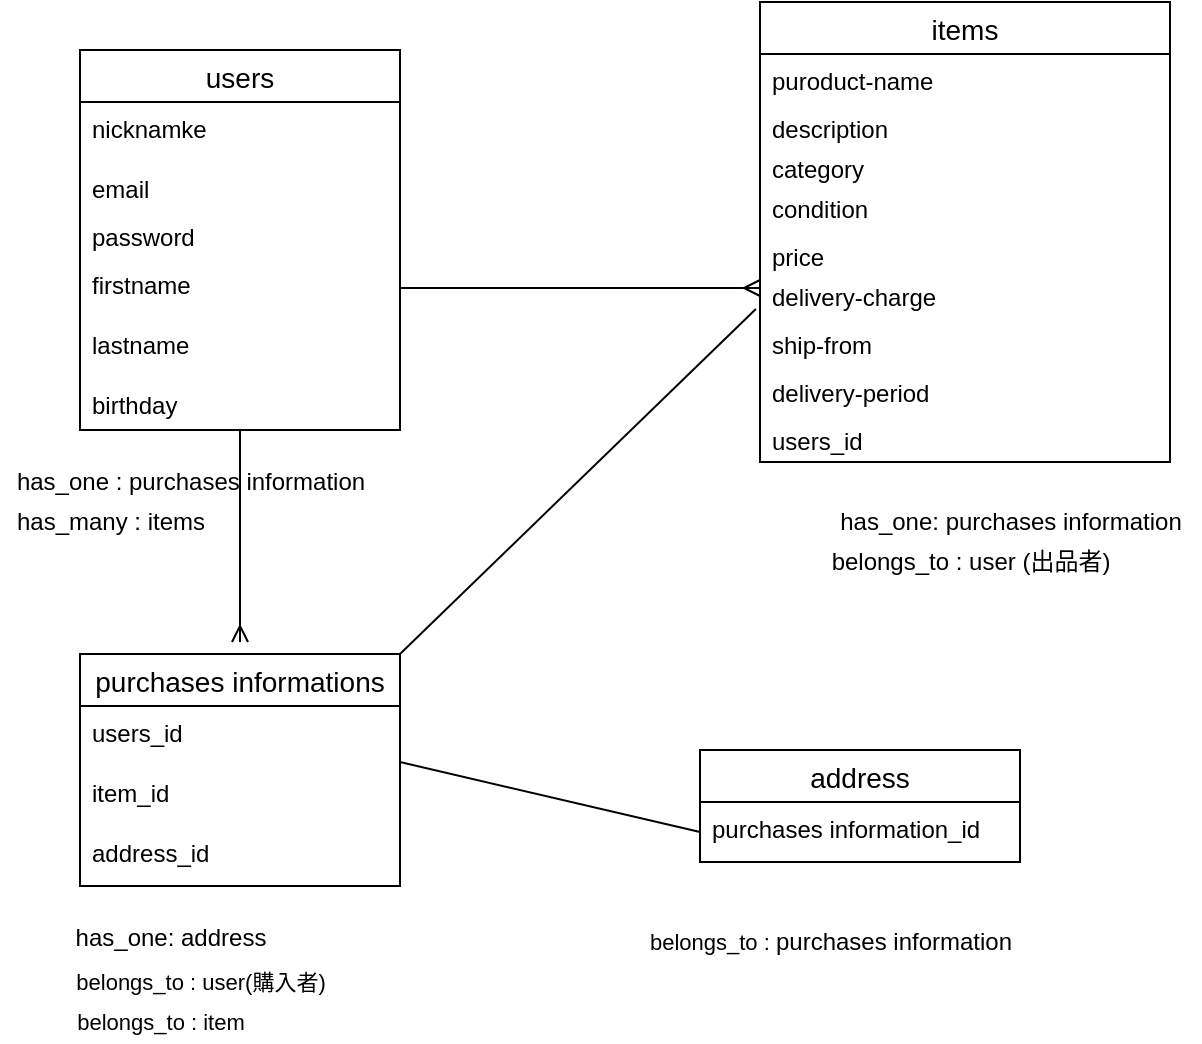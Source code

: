 <mxfile>
    <diagram id="Rhl-_fb9QwhdmEWkUN4t" name="ページ1">
        <mxGraphModel dx="686" dy="589" grid="1" gridSize="10" guides="1" tooltips="1" connect="1" arrows="0" fold="1" page="1" pageScale="1" pageWidth="827" pageHeight="1169" math="0" shadow="0">
            <root>
                <mxCell id="0"/>
                <mxCell id="1" parent="0"/>
                <mxCell id="B5fo10EpVCKoiSzT6OUC-1" value="items" style="swimlane;fontStyle=0;childLayout=stackLayout;horizontal=1;startSize=26;horizontalStack=0;resizeParent=1;resizeParentMax=0;resizeLast=0;collapsible=1;marginBottom=0;align=center;fontSize=14;strokeColor=default;rounded=0;" vertex="1" parent="1">
                    <mxGeometry x="440" y="180" width="205" height="230" as="geometry">
                        <mxRectangle x="435" y="210" width="70" height="26" as="alternateBounds"/>
                    </mxGeometry>
                </mxCell>
                <mxCell id="B5fo10EpVCKoiSzT6OUC-2" value="puroduct-name" style="text;strokeColor=none;fillColor=none;spacingLeft=4;spacingRight=4;overflow=hidden;rotatable=0;points=[[0,0.5],[1,0.5]];portConstraint=eastwest;fontSize=12;rounded=0;" vertex="1" parent="B5fo10EpVCKoiSzT6OUC-1">
                    <mxGeometry y="26" width="205" height="24" as="geometry"/>
                </mxCell>
                <mxCell id="B5fo10EpVCKoiSzT6OUC-34" value="description" style="text;strokeColor=none;fillColor=none;spacingLeft=4;spacingRight=4;overflow=hidden;rotatable=0;points=[[0,0.5],[1,0.5]];portConstraint=eastwest;fontSize=12;rounded=0;" vertex="1" parent="B5fo10EpVCKoiSzT6OUC-1">
                    <mxGeometry y="50" width="205" height="20" as="geometry"/>
                </mxCell>
                <mxCell id="B5fo10EpVCKoiSzT6OUC-35" value="category" style="text;strokeColor=none;fillColor=none;spacingLeft=4;spacingRight=4;overflow=hidden;rotatable=0;points=[[0,0.5],[1,0.5]];portConstraint=eastwest;fontSize=12;rounded=0;" vertex="1" parent="B5fo10EpVCKoiSzT6OUC-1">
                    <mxGeometry y="70" width="205" height="20" as="geometry"/>
                </mxCell>
                <mxCell id="isKKuYXZQaSdqTFcjRob-27" value="condition" style="text;strokeColor=none;fillColor=none;spacingLeft=4;spacingRight=4;overflow=hidden;rotatable=0;points=[[0,0.5],[1,0.5]];portConstraint=eastwest;fontSize=12;rounded=0;" vertex="1" parent="B5fo10EpVCKoiSzT6OUC-1">
                    <mxGeometry y="90" width="205" height="24" as="geometry"/>
                </mxCell>
                <mxCell id="B5fo10EpVCKoiSzT6OUC-4" value="price" style="text;strokeColor=none;fillColor=none;spacingLeft=4;spacingRight=4;overflow=hidden;rotatable=0;points=[[0,0.5],[1,0.5]];portConstraint=eastwest;fontSize=12;rounded=0;" vertex="1" parent="B5fo10EpVCKoiSzT6OUC-1">
                    <mxGeometry y="114" width="205" height="20" as="geometry"/>
                </mxCell>
                <mxCell id="isKKuYXZQaSdqTFcjRob-29" value="delivery-charge" style="text;strokeColor=none;fillColor=none;spacingLeft=4;spacingRight=4;overflow=hidden;rotatable=0;points=[[0,0.5],[1,0.5]];portConstraint=eastwest;fontSize=12;rounded=0;" vertex="1" parent="B5fo10EpVCKoiSzT6OUC-1">
                    <mxGeometry y="134" width="205" height="24" as="geometry"/>
                </mxCell>
                <mxCell id="isKKuYXZQaSdqTFcjRob-30" value="ship-from" style="text;strokeColor=none;fillColor=none;spacingLeft=4;spacingRight=4;overflow=hidden;rotatable=0;points=[[0,0.5],[1,0.5]];portConstraint=eastwest;fontSize=12;rounded=0;" vertex="1" parent="B5fo10EpVCKoiSzT6OUC-1">
                    <mxGeometry y="158" width="205" height="24" as="geometry"/>
                </mxCell>
                <mxCell id="isKKuYXZQaSdqTFcjRob-31" value="delivery-period" style="text;strokeColor=none;fillColor=none;spacingLeft=4;spacingRight=4;overflow=hidden;rotatable=0;points=[[0,0.5],[1,0.5]];portConstraint=eastwest;fontSize=12;rounded=0;" vertex="1" parent="B5fo10EpVCKoiSzT6OUC-1">
                    <mxGeometry y="182" width="205" height="24" as="geometry"/>
                </mxCell>
                <mxCell id="B5fo10EpVCKoiSzT6OUC-40" value="users_id" style="text;strokeColor=none;fillColor=none;spacingLeft=4;spacingRight=4;overflow=hidden;rotatable=0;points=[[0,0.5],[1,0.5]];portConstraint=eastwest;fontSize=12;rounded=0;" vertex="1" parent="B5fo10EpVCKoiSzT6OUC-1">
                    <mxGeometry y="206" width="205" height="24" as="geometry"/>
                </mxCell>
                <mxCell id="B5fo10EpVCKoiSzT6OUC-53" style="edgeStyle=none;rounded=1;html=1;shadow=0;labelBackgroundColor=default;fontFamily=Helvetica;fontSize=11;fontColor=default;startArrow=none;startFill=0;endArrow=ERmany;endFill=0;strokeColor=default;" edge="1" parent="1" source="B5fo10EpVCKoiSzT6OUC-5">
                    <mxGeometry relative="1" as="geometry">
                        <mxPoint x="180" y="500" as="targetPoint"/>
                    </mxGeometry>
                </mxCell>
                <mxCell id="B5fo10EpVCKoiSzT6OUC-5" value="users" style="swimlane;fontStyle=0;childLayout=stackLayout;horizontal=1;startSize=26;horizontalStack=0;resizeParent=1;resizeParentMax=0;resizeLast=0;collapsible=1;marginBottom=0;align=center;fontSize=14;rounded=0;" vertex="1" parent="1">
                    <mxGeometry x="100" y="204" width="160" height="190" as="geometry"/>
                </mxCell>
                <mxCell id="B5fo10EpVCKoiSzT6OUC-6" value="nicknamke" style="text;strokeColor=none;fillColor=none;spacingLeft=4;spacingRight=4;overflow=hidden;rotatable=0;points=[[0,0.5],[1,0.5]];portConstraint=eastwest;fontSize=12;rounded=0;" vertex="1" parent="B5fo10EpVCKoiSzT6OUC-5">
                    <mxGeometry y="26" width="160" height="30" as="geometry"/>
                </mxCell>
                <mxCell id="B5fo10EpVCKoiSzT6OUC-7" value="email" style="text;strokeColor=none;fillColor=none;spacingLeft=4;spacingRight=4;overflow=hidden;rotatable=0;points=[[0,0.5],[1,0.5]];portConstraint=eastwest;fontSize=12;rounded=0;" vertex="1" parent="B5fo10EpVCKoiSzT6OUC-5">
                    <mxGeometry y="56" width="160" height="24" as="geometry"/>
                </mxCell>
                <mxCell id="B5fo10EpVCKoiSzT6OUC-8" value="password" style="text;strokeColor=none;fillColor=none;spacingLeft=4;spacingRight=4;overflow=hidden;rotatable=0;points=[[0,0.5],[1,0.5]];portConstraint=eastwest;fontSize=12;rounded=0;" vertex="1" parent="B5fo10EpVCKoiSzT6OUC-5">
                    <mxGeometry y="80" width="160" height="24" as="geometry"/>
                </mxCell>
                <mxCell id="B5fo10EpVCKoiSzT6OUC-9" value="firstname" style="text;strokeColor=none;fillColor=none;spacingLeft=4;spacingRight=4;overflow=hidden;rotatable=0;points=[[0,0.5],[1,0.5]];portConstraint=eastwest;fontSize=12;rounded=0;" vertex="1" parent="B5fo10EpVCKoiSzT6OUC-5">
                    <mxGeometry y="104" width="160" height="30" as="geometry"/>
                </mxCell>
                <mxCell id="B5fo10EpVCKoiSzT6OUC-10" value="lastname" style="text;strokeColor=none;fillColor=none;spacingLeft=4;spacingRight=4;overflow=hidden;rotatable=0;points=[[0,0.5],[1,0.5]];portConstraint=eastwest;fontSize=12;rounded=0;" vertex="1" parent="B5fo10EpVCKoiSzT6OUC-5">
                    <mxGeometry y="134" width="160" height="30" as="geometry"/>
                </mxCell>
                <mxCell id="B5fo10EpVCKoiSzT6OUC-11" value="birthday" style="text;strokeColor=none;fillColor=none;spacingLeft=4;spacingRight=4;overflow=hidden;rotatable=0;points=[[0,0.5],[1,0.5]];portConstraint=eastwest;fontSize=12;rounded=0;" vertex="1" parent="B5fo10EpVCKoiSzT6OUC-5">
                    <mxGeometry y="164" width="160" height="26" as="geometry"/>
                </mxCell>
                <mxCell id="B5fo10EpVCKoiSzT6OUC-54" style="edgeStyle=none;rounded=1;html=1;shadow=0;labelBackgroundColor=default;fontFamily=Helvetica;fontSize=11;fontColor=default;startArrow=none;startFill=0;endArrow=none;endFill=0;strokeColor=default;exitX=1;exitY=0;exitDx=0;exitDy=0;entryX=-0.01;entryY=0.813;entryDx=0;entryDy=0;entryPerimeter=0;" edge="1" parent="1" source="B5fo10EpVCKoiSzT6OUC-20" target="isKKuYXZQaSdqTFcjRob-29">
                    <mxGeometry relative="1" as="geometry">
                        <mxPoint x="441.23" y="336.8" as="targetPoint"/>
                    </mxGeometry>
                </mxCell>
                <mxCell id="B5fo10EpVCKoiSzT6OUC-20" value="purchases informations" style="swimlane;fontStyle=0;childLayout=stackLayout;horizontal=1;startSize=26;horizontalStack=0;resizeParent=1;resizeParentMax=0;resizeLast=0;collapsible=1;marginBottom=0;align=center;fontSize=14;rounded=0;" vertex="1" parent="1">
                    <mxGeometry x="100" y="506" width="160" height="116" as="geometry"/>
                </mxCell>
                <mxCell id="B5fo10EpVCKoiSzT6OUC-26" value="users_id" style="text;strokeColor=none;fillColor=none;spacingLeft=4;spacingRight=4;overflow=hidden;rotatable=0;points=[[0,0.5],[1,0.5]];portConstraint=eastwest;fontSize=12;rounded=0;" vertex="1" parent="B5fo10EpVCKoiSzT6OUC-20">
                    <mxGeometry y="26" width="160" height="30" as="geometry"/>
                </mxCell>
                <mxCell id="isKKuYXZQaSdqTFcjRob-10" value="item_id" style="text;strokeColor=none;fillColor=none;spacingLeft=4;spacingRight=4;overflow=hidden;rotatable=0;points=[[0,0.5],[1,0.5]];portConstraint=eastwest;fontSize=12;rounded=0;" vertex="1" parent="B5fo10EpVCKoiSzT6OUC-20">
                    <mxGeometry y="56" width="160" height="30" as="geometry"/>
                </mxCell>
                <mxCell id="isKKuYXZQaSdqTFcjRob-11" value="address_id" style="text;strokeColor=none;fillColor=none;spacingLeft=4;spacingRight=4;overflow=hidden;rotatable=0;points=[[0,0.5],[1,0.5]];portConstraint=eastwest;fontSize=12;rounded=0;" vertex="1" parent="B5fo10EpVCKoiSzT6OUC-20">
                    <mxGeometry y="86" width="160" height="30" as="geometry"/>
                </mxCell>
                <mxCell id="B5fo10EpVCKoiSzT6OUC-28" value="address" style="swimlane;fontStyle=0;childLayout=stackLayout;horizontal=1;startSize=26;horizontalStack=0;resizeParent=1;resizeParentMax=0;resizeLast=0;collapsible=1;marginBottom=0;align=center;fontSize=14;rounded=0;" vertex="1" parent="1">
                    <mxGeometry x="410" y="554" width="160" height="56" as="geometry"/>
                </mxCell>
                <mxCell id="B5fo10EpVCKoiSzT6OUC-45" value="&lt;font style=&quot;font-size: 12px&quot;&gt;has_one:&amp;nbsp;purchases information&lt;/font&gt;" style="text;html=1;align=center;verticalAlign=middle;resizable=0;points=[];autosize=1;strokeColor=none;fillColor=none;" vertex="1" parent="1">
                    <mxGeometry x="470" y="430" width="190" height="20" as="geometry"/>
                </mxCell>
                <mxCell id="B5fo10EpVCKoiSzT6OUC-46" value="has_many : items" style="text;html=1;align=center;verticalAlign=middle;resizable=0;points=[];autosize=1;strokeColor=none;fillColor=none;" vertex="1" parent="1">
                    <mxGeometry x="60" y="430" width="110" height="20" as="geometry"/>
                </mxCell>
                <mxCell id="B5fo10EpVCKoiSzT6OUC-47" value="belongs_to : user (出品者)" style="text;html=1;align=center;verticalAlign=middle;resizable=0;points=[];autosize=1;strokeColor=none;fillColor=none;" vertex="1" parent="1">
                    <mxGeometry x="470" y="450" width="150" height="20" as="geometry"/>
                </mxCell>
                <mxCell id="B5fo10EpVCKoiSzT6OUC-49" value="&lt;font style=&quot;font-size: 12px&quot;&gt;has_one :&amp;nbsp;purchases information&lt;/font&gt;" style="text;html=1;align=center;verticalAlign=middle;resizable=0;points=[];autosize=1;strokeColor=none;fillColor=none;" vertex="1" parent="1">
                    <mxGeometry x="60" y="410" width="190" height="20" as="geometry"/>
                </mxCell>
                <mxCell id="B5fo10EpVCKoiSzT6OUC-52" style="edgeStyle=none;rounded=1;html=1;exitX=1;exitY=0.5;exitDx=0;exitDy=0;shadow=0;labelBackgroundColor=default;fontFamily=Helvetica;fontSize=11;fontColor=default;startArrow=none;startFill=0;endArrow=ERmany;strokeColor=default;endFill=0;" edge="1" parent="1" source="B5fo10EpVCKoiSzT6OUC-9">
                    <mxGeometry relative="1" as="geometry">
                        <mxPoint x="440" y="323" as="targetPoint"/>
                        <Array as="points"/>
                    </mxGeometry>
                </mxCell>
                <mxCell id="B5fo10EpVCKoiSzT6OUC-55" style="edgeStyle=none;rounded=1;html=1;entryX=0;entryY=0.5;entryDx=0;entryDy=0;shadow=0;labelBackgroundColor=default;fontFamily=Helvetica;fontSize=11;fontColor=default;startArrow=none;startFill=0;endArrow=none;endFill=0;strokeColor=default;" edge="1" parent="1" target="B5fo10EpVCKoiSzT6OUC-29">
                    <mxGeometry relative="1" as="geometry">
                        <mxPoint x="260" y="560" as="sourcePoint"/>
                    </mxGeometry>
                </mxCell>
                <mxCell id="B5fo10EpVCKoiSzT6OUC-29" value="purchases information_id" style="text;strokeColor=none;fillColor=none;spacingLeft=4;spacingRight=4;overflow=hidden;rotatable=0;points=[[0,0.5],[1,0.5]];portConstraint=eastwest;fontSize=12;rounded=0;" vertex="1" parent="1">
                    <mxGeometry x="410" y="580" width="160" height="30" as="geometry"/>
                </mxCell>
                <mxCell id="isKKuYXZQaSdqTFcjRob-5" value="&lt;span style=&quot;font-size: 12px&quot;&gt;has_one: address&lt;br&gt;&lt;br&gt;&lt;/span&gt;" style="text;html=1;align=center;verticalAlign=middle;resizable=0;points=[];autosize=1;strokeColor=none;fillColor=none;fontSize=11;fontFamily=Helvetica;fontColor=default;" vertex="1" parent="1">
                    <mxGeometry x="90" y="640" width="110" height="30" as="geometry"/>
                </mxCell>
                <mxCell id="isKKuYXZQaSdqTFcjRob-6" value="belongs_to : user(購入者)" style="text;html=1;align=center;verticalAlign=middle;resizable=0;points=[];autosize=1;strokeColor=none;fillColor=none;fontSize=11;fontFamily=Helvetica;fontColor=default;" vertex="1" parent="1">
                    <mxGeometry x="90" y="660" width="140" height="20" as="geometry"/>
                </mxCell>
                <mxCell id="isKKuYXZQaSdqTFcjRob-7" value="belongs_to : item" style="text;html=1;align=center;verticalAlign=middle;resizable=0;points=[];autosize=1;strokeColor=none;fillColor=none;fontSize=11;fontFamily=Helvetica;fontColor=default;" vertex="1" parent="1">
                    <mxGeometry x="90" y="680" width="100" height="20" as="geometry"/>
                </mxCell>
                <mxCell id="isKKuYXZQaSdqTFcjRob-9" value="belongs_to :&amp;nbsp;&lt;font style=&quot;font-size: 12px&quot;&gt;purchases information&lt;/font&gt;" style="text;html=1;align=center;verticalAlign=middle;resizable=0;points=[];autosize=1;strokeColor=none;fillColor=none;fontSize=11;fontFamily=Helvetica;fontColor=default;" vertex="1" parent="1">
                    <mxGeometry x="375" y="640" width="200" height="20" as="geometry"/>
                </mxCell>
            </root>
        </mxGraphModel>
    </diagram>
    <diagram id="TTiHhEoUghTTfSzf-2tS" name="ページ2">
        <mxGraphModel dx="686" dy="589" grid="1" gridSize="10" guides="1" tooltips="1" connect="1" arrows="1" fold="1" page="1" pageScale="1" pageWidth="827" pageHeight="1169" math="0" shadow="0">
            <root>
                <mxCell id="cX-v_-QI0oUPx1ZLd7WM-0"/>
                <mxCell id="cX-v_-QI0oUPx1ZLd7WM-1" parent="cX-v_-QI0oUPx1ZLd7WM-0"/>
            </root>
        </mxGraphModel>
    </diagram>
</mxfile>